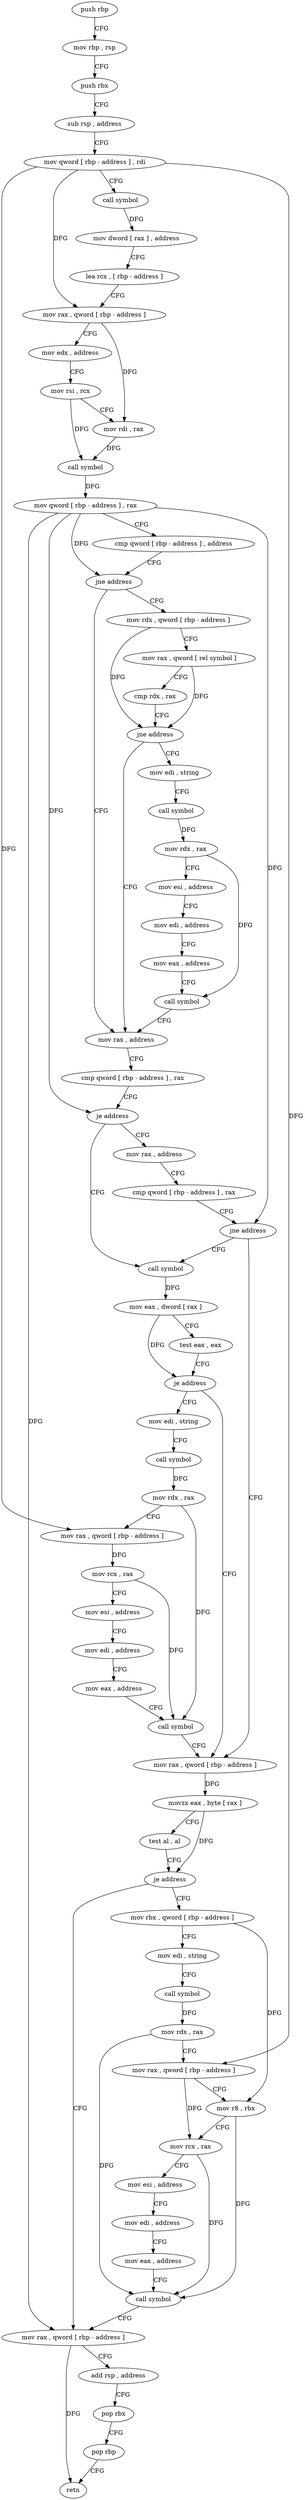 digraph "func" {
"4200288" [label = "push rbp" ]
"4200289" [label = "mov rbp , rsp" ]
"4200292" [label = "push rbx" ]
"4200293" [label = "sub rsp , address" ]
"4200297" [label = "mov qword [ rbp - address ] , rdi" ]
"4200301" [label = "call symbol" ]
"4200306" [label = "mov dword [ rax ] , address" ]
"4200312" [label = "lea rcx , [ rbp - address ]" ]
"4200316" [label = "mov rax , qword [ rbp - address ]" ]
"4200320" [label = "mov edx , address" ]
"4200325" [label = "mov rsi , rcx" ]
"4200328" [label = "mov rdi , rax" ]
"4200331" [label = "call symbol" ]
"4200336" [label = "mov qword [ rbp - address ] , rax" ]
"4200340" [label = "cmp qword [ rbp - address ] , address" ]
"4200345" [label = "jne address" ]
"4200396" [label = "mov rax , address" ]
"4200347" [label = "mov rdx , qword [ rbp - address ]" ]
"4200406" [label = "cmp qword [ rbp - address ] , rax" ]
"4200410" [label = "je address" ]
"4200428" [label = "call symbol" ]
"4200412" [label = "mov rax , address" ]
"4200351" [label = "mov rax , qword [ rel symbol ]" ]
"4200358" [label = "cmp rdx , rax" ]
"4200361" [label = "jne address" ]
"4200363" [label = "mov edi , string" ]
"4200433" [label = "mov eax , dword [ rax ]" ]
"4200435" [label = "test eax , eax" ]
"4200437" [label = "je address" ]
"4200479" [label = "mov rax , qword [ rbp - address ]" ]
"4200439" [label = "mov edi , string" ]
"4200422" [label = "cmp qword [ rbp - address ] , rax" ]
"4200426" [label = "jne address" ]
"4200368" [label = "call symbol" ]
"4200373" [label = "mov rdx , rax" ]
"4200376" [label = "mov esi , address" ]
"4200381" [label = "mov edi , address" ]
"4200386" [label = "mov eax , address" ]
"4200391" [label = "call symbol" ]
"4200483" [label = "movzx eax , byte [ rax ]" ]
"4200486" [label = "test al , al" ]
"4200488" [label = "je address" ]
"4200537" [label = "mov rax , qword [ rbp - address ]" ]
"4200490" [label = "mov rbx , qword [ rbp - address ]" ]
"4200444" [label = "call symbol" ]
"4200449" [label = "mov rdx , rax" ]
"4200452" [label = "mov rax , qword [ rbp - address ]" ]
"4200456" [label = "mov rcx , rax" ]
"4200459" [label = "mov esi , address" ]
"4200464" [label = "mov edi , address" ]
"4200469" [label = "mov eax , address" ]
"4200474" [label = "call symbol" ]
"4200541" [label = "add rsp , address" ]
"4200545" [label = "pop rbx" ]
"4200546" [label = "pop rbp" ]
"4200547" [label = "retn" ]
"4200494" [label = "mov edi , string" ]
"4200499" [label = "call symbol" ]
"4200504" [label = "mov rdx , rax" ]
"4200507" [label = "mov rax , qword [ rbp - address ]" ]
"4200511" [label = "mov r8 , rbx" ]
"4200514" [label = "mov rcx , rax" ]
"4200517" [label = "mov esi , address" ]
"4200522" [label = "mov edi , address" ]
"4200527" [label = "mov eax , address" ]
"4200532" [label = "call symbol" ]
"4200288" -> "4200289" [ label = "CFG" ]
"4200289" -> "4200292" [ label = "CFG" ]
"4200292" -> "4200293" [ label = "CFG" ]
"4200293" -> "4200297" [ label = "CFG" ]
"4200297" -> "4200301" [ label = "CFG" ]
"4200297" -> "4200316" [ label = "DFG" ]
"4200297" -> "4200452" [ label = "DFG" ]
"4200297" -> "4200507" [ label = "DFG" ]
"4200301" -> "4200306" [ label = "DFG" ]
"4200306" -> "4200312" [ label = "CFG" ]
"4200312" -> "4200316" [ label = "CFG" ]
"4200316" -> "4200320" [ label = "CFG" ]
"4200316" -> "4200328" [ label = "DFG" ]
"4200320" -> "4200325" [ label = "CFG" ]
"4200325" -> "4200328" [ label = "CFG" ]
"4200325" -> "4200331" [ label = "DFG" ]
"4200328" -> "4200331" [ label = "DFG" ]
"4200331" -> "4200336" [ label = "DFG" ]
"4200336" -> "4200340" [ label = "CFG" ]
"4200336" -> "4200345" [ label = "DFG" ]
"4200336" -> "4200410" [ label = "DFG" ]
"4200336" -> "4200426" [ label = "DFG" ]
"4200336" -> "4200537" [ label = "DFG" ]
"4200340" -> "4200345" [ label = "CFG" ]
"4200345" -> "4200396" [ label = "CFG" ]
"4200345" -> "4200347" [ label = "CFG" ]
"4200396" -> "4200406" [ label = "CFG" ]
"4200347" -> "4200351" [ label = "CFG" ]
"4200347" -> "4200361" [ label = "DFG" ]
"4200406" -> "4200410" [ label = "CFG" ]
"4200410" -> "4200428" [ label = "CFG" ]
"4200410" -> "4200412" [ label = "CFG" ]
"4200428" -> "4200433" [ label = "DFG" ]
"4200412" -> "4200422" [ label = "CFG" ]
"4200351" -> "4200358" [ label = "CFG" ]
"4200351" -> "4200361" [ label = "DFG" ]
"4200358" -> "4200361" [ label = "CFG" ]
"4200361" -> "4200396" [ label = "CFG" ]
"4200361" -> "4200363" [ label = "CFG" ]
"4200363" -> "4200368" [ label = "CFG" ]
"4200433" -> "4200435" [ label = "CFG" ]
"4200433" -> "4200437" [ label = "DFG" ]
"4200435" -> "4200437" [ label = "CFG" ]
"4200437" -> "4200479" [ label = "CFG" ]
"4200437" -> "4200439" [ label = "CFG" ]
"4200479" -> "4200483" [ label = "DFG" ]
"4200439" -> "4200444" [ label = "CFG" ]
"4200422" -> "4200426" [ label = "CFG" ]
"4200426" -> "4200479" [ label = "CFG" ]
"4200426" -> "4200428" [ label = "CFG" ]
"4200368" -> "4200373" [ label = "DFG" ]
"4200373" -> "4200376" [ label = "CFG" ]
"4200373" -> "4200391" [ label = "DFG" ]
"4200376" -> "4200381" [ label = "CFG" ]
"4200381" -> "4200386" [ label = "CFG" ]
"4200386" -> "4200391" [ label = "CFG" ]
"4200391" -> "4200396" [ label = "CFG" ]
"4200483" -> "4200486" [ label = "CFG" ]
"4200483" -> "4200488" [ label = "DFG" ]
"4200486" -> "4200488" [ label = "CFG" ]
"4200488" -> "4200537" [ label = "CFG" ]
"4200488" -> "4200490" [ label = "CFG" ]
"4200537" -> "4200541" [ label = "CFG" ]
"4200537" -> "4200547" [ label = "DFG" ]
"4200490" -> "4200494" [ label = "CFG" ]
"4200490" -> "4200511" [ label = "DFG" ]
"4200444" -> "4200449" [ label = "DFG" ]
"4200449" -> "4200452" [ label = "CFG" ]
"4200449" -> "4200474" [ label = "DFG" ]
"4200452" -> "4200456" [ label = "DFG" ]
"4200456" -> "4200459" [ label = "CFG" ]
"4200456" -> "4200474" [ label = "DFG" ]
"4200459" -> "4200464" [ label = "CFG" ]
"4200464" -> "4200469" [ label = "CFG" ]
"4200469" -> "4200474" [ label = "CFG" ]
"4200474" -> "4200479" [ label = "CFG" ]
"4200541" -> "4200545" [ label = "CFG" ]
"4200545" -> "4200546" [ label = "CFG" ]
"4200546" -> "4200547" [ label = "CFG" ]
"4200494" -> "4200499" [ label = "CFG" ]
"4200499" -> "4200504" [ label = "DFG" ]
"4200504" -> "4200507" [ label = "CFG" ]
"4200504" -> "4200532" [ label = "DFG" ]
"4200507" -> "4200511" [ label = "CFG" ]
"4200507" -> "4200514" [ label = "DFG" ]
"4200511" -> "4200514" [ label = "CFG" ]
"4200511" -> "4200532" [ label = "DFG" ]
"4200514" -> "4200517" [ label = "CFG" ]
"4200514" -> "4200532" [ label = "DFG" ]
"4200517" -> "4200522" [ label = "CFG" ]
"4200522" -> "4200527" [ label = "CFG" ]
"4200527" -> "4200532" [ label = "CFG" ]
"4200532" -> "4200537" [ label = "CFG" ]
}
